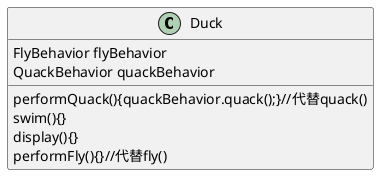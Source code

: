 @startuml
class Duck {
    FlyBehavior flyBehavior
    QuackBehavior quackBehavior
    performQuack(){quackBehavior.quack();}//代替quack()
    swim(){}
    display(){}
    performFly(){}//代替fly()
}
@enduml